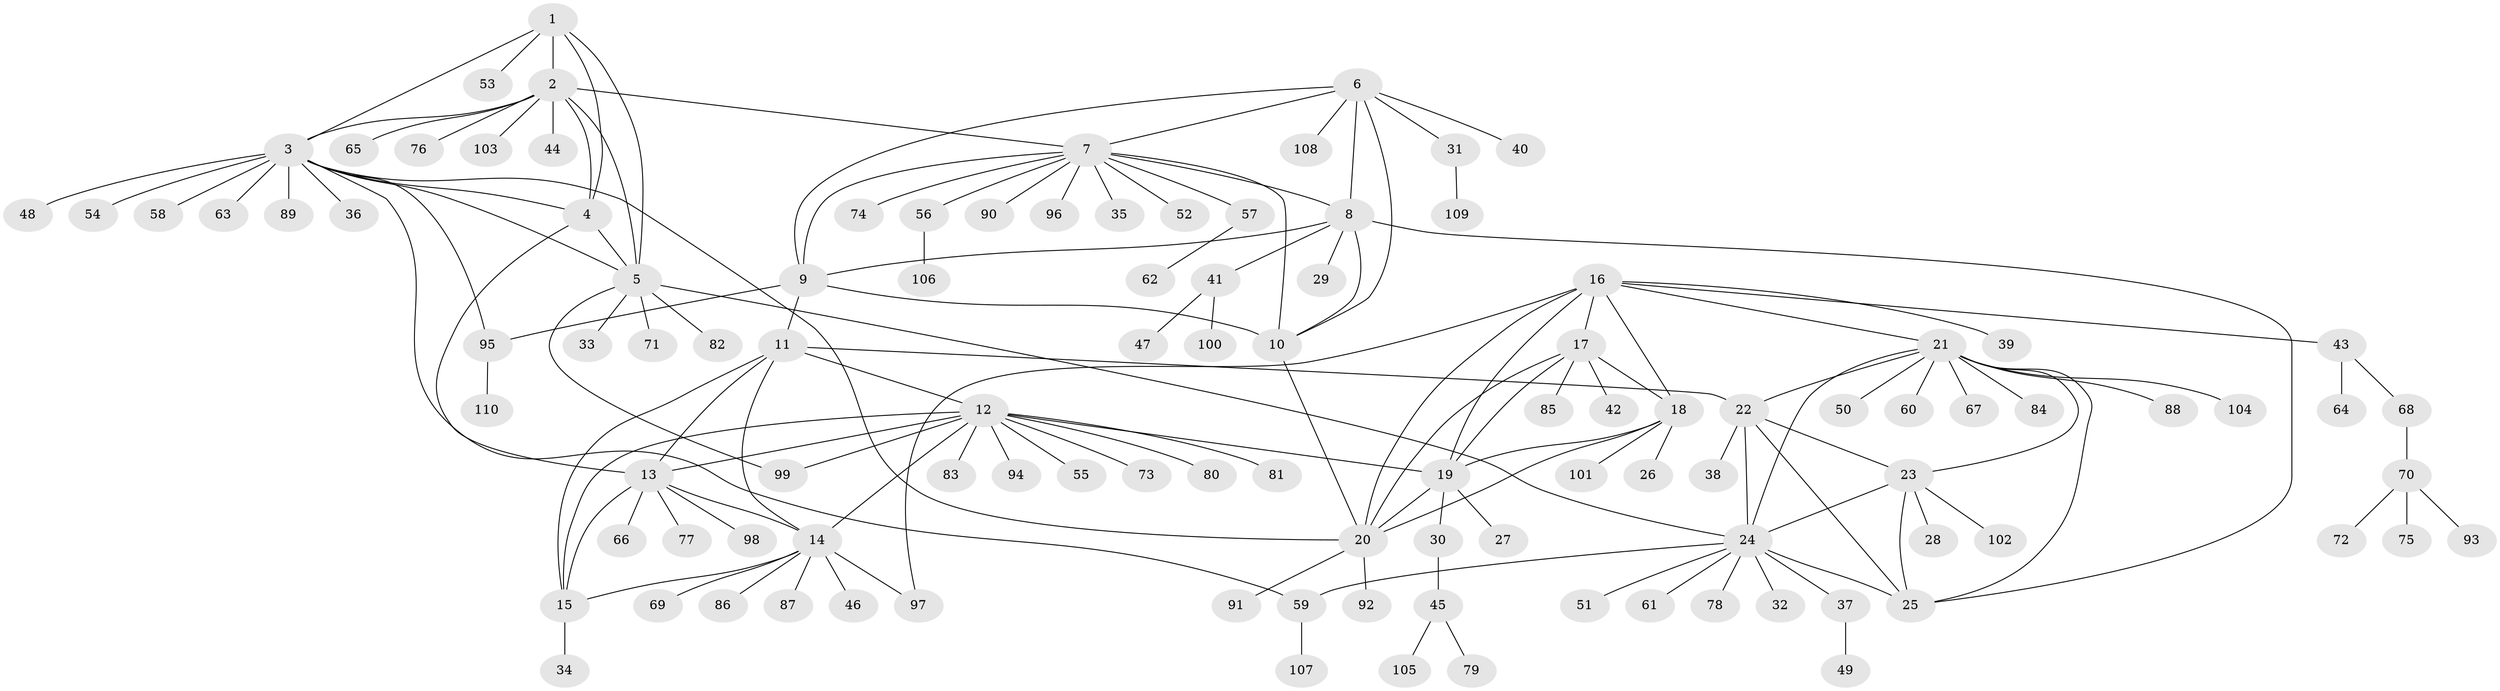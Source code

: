 // Generated by graph-tools (version 1.1) at 2025/37/03/09/25 02:37:45]
// undirected, 110 vertices, 149 edges
graph export_dot {
graph [start="1"]
  node [color=gray90,style=filled];
  1;
  2;
  3;
  4;
  5;
  6;
  7;
  8;
  9;
  10;
  11;
  12;
  13;
  14;
  15;
  16;
  17;
  18;
  19;
  20;
  21;
  22;
  23;
  24;
  25;
  26;
  27;
  28;
  29;
  30;
  31;
  32;
  33;
  34;
  35;
  36;
  37;
  38;
  39;
  40;
  41;
  42;
  43;
  44;
  45;
  46;
  47;
  48;
  49;
  50;
  51;
  52;
  53;
  54;
  55;
  56;
  57;
  58;
  59;
  60;
  61;
  62;
  63;
  64;
  65;
  66;
  67;
  68;
  69;
  70;
  71;
  72;
  73;
  74;
  75;
  76;
  77;
  78;
  79;
  80;
  81;
  82;
  83;
  84;
  85;
  86;
  87;
  88;
  89;
  90;
  91;
  92;
  93;
  94;
  95;
  96;
  97;
  98;
  99;
  100;
  101;
  102;
  103;
  104;
  105;
  106;
  107;
  108;
  109;
  110;
  1 -- 2;
  1 -- 3;
  1 -- 4;
  1 -- 5;
  1 -- 53;
  2 -- 3;
  2 -- 4;
  2 -- 5;
  2 -- 7;
  2 -- 44;
  2 -- 65;
  2 -- 76;
  2 -- 103;
  3 -- 4;
  3 -- 5;
  3 -- 20;
  3 -- 36;
  3 -- 48;
  3 -- 54;
  3 -- 58;
  3 -- 59;
  3 -- 63;
  3 -- 89;
  3 -- 95;
  4 -- 5;
  4 -- 13;
  5 -- 24;
  5 -- 33;
  5 -- 71;
  5 -- 82;
  5 -- 99;
  6 -- 7;
  6 -- 8;
  6 -- 9;
  6 -- 10;
  6 -- 31;
  6 -- 40;
  6 -- 108;
  7 -- 8;
  7 -- 9;
  7 -- 10;
  7 -- 35;
  7 -- 52;
  7 -- 56;
  7 -- 57;
  7 -- 74;
  7 -- 90;
  7 -- 96;
  8 -- 9;
  8 -- 10;
  8 -- 25;
  8 -- 29;
  8 -- 41;
  9 -- 10;
  9 -- 11;
  9 -- 95;
  10 -- 20;
  11 -- 12;
  11 -- 13;
  11 -- 14;
  11 -- 15;
  11 -- 22;
  12 -- 13;
  12 -- 14;
  12 -- 15;
  12 -- 19;
  12 -- 55;
  12 -- 73;
  12 -- 80;
  12 -- 81;
  12 -- 83;
  12 -- 94;
  12 -- 99;
  13 -- 14;
  13 -- 15;
  13 -- 66;
  13 -- 77;
  13 -- 98;
  14 -- 15;
  14 -- 46;
  14 -- 69;
  14 -- 86;
  14 -- 87;
  14 -- 97;
  15 -- 34;
  16 -- 17;
  16 -- 18;
  16 -- 19;
  16 -- 20;
  16 -- 21;
  16 -- 39;
  16 -- 43;
  16 -- 97;
  17 -- 18;
  17 -- 19;
  17 -- 20;
  17 -- 42;
  17 -- 85;
  18 -- 19;
  18 -- 20;
  18 -- 26;
  18 -- 101;
  19 -- 20;
  19 -- 27;
  19 -- 30;
  20 -- 91;
  20 -- 92;
  21 -- 22;
  21 -- 23;
  21 -- 24;
  21 -- 25;
  21 -- 50;
  21 -- 60;
  21 -- 67;
  21 -- 84;
  21 -- 88;
  21 -- 104;
  22 -- 23;
  22 -- 24;
  22 -- 25;
  22 -- 38;
  23 -- 24;
  23 -- 25;
  23 -- 28;
  23 -- 102;
  24 -- 25;
  24 -- 32;
  24 -- 37;
  24 -- 51;
  24 -- 59;
  24 -- 61;
  24 -- 78;
  30 -- 45;
  31 -- 109;
  37 -- 49;
  41 -- 47;
  41 -- 100;
  43 -- 64;
  43 -- 68;
  45 -- 79;
  45 -- 105;
  56 -- 106;
  57 -- 62;
  59 -- 107;
  68 -- 70;
  70 -- 72;
  70 -- 75;
  70 -- 93;
  95 -- 110;
}
